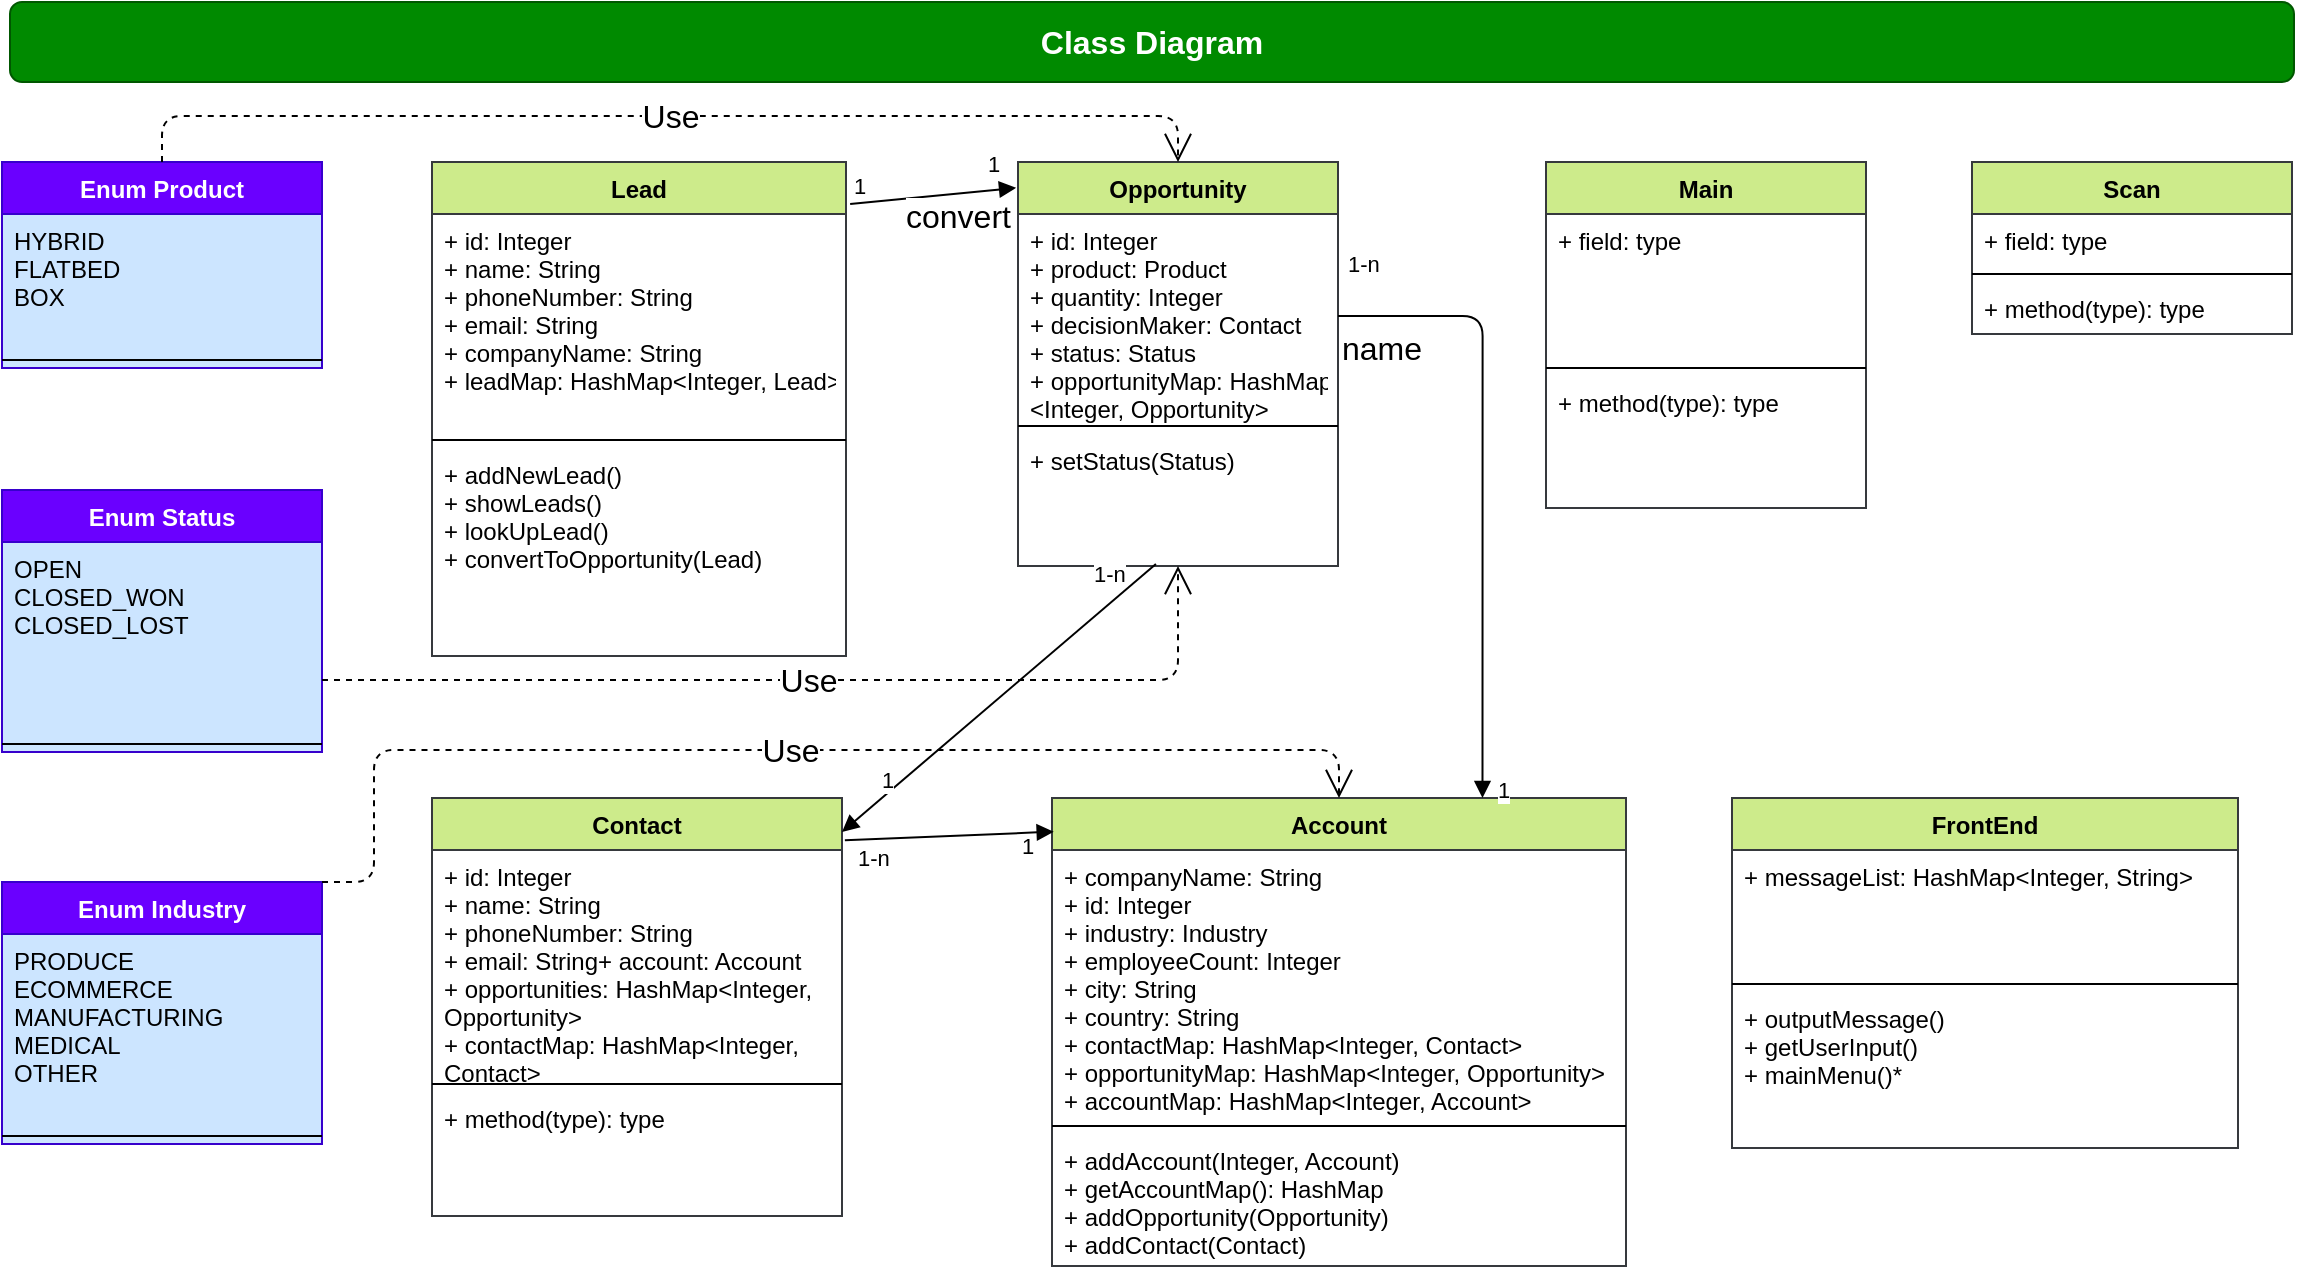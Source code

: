 <mxfile version="14.7.0" type="github">
  <diagram id="zRnogB2254eo7cq1ihcv" name="Page-1">
    <mxGraphModel dx="670" dy="1972" grid="0" gridSize="10" guides="1" tooltips="1" connect="1" arrows="1" fold="1" page="1" pageScale="1" pageWidth="827" pageHeight="1169" math="0" shadow="0">
      <root>
        <mxCell id="0" />
        <mxCell id="1" parent="0" />
        <mxCell id="IQnJFdTCfPWkzdvYTakq-2" value="&lt;font style=&quot;font-size: 16px&quot;&gt;&lt;b&gt;Class Diagram&lt;/b&gt;&lt;/font&gt;" style="rounded=1;whiteSpace=wrap;html=1;fillColor=#008a00;strokeColor=#005700;fontColor=#ffffff;" parent="1" vertex="1">
          <mxGeometry x="151" y="-140" width="1142" height="40" as="geometry" />
        </mxCell>
        <mxCell id="IQnJFdTCfPWkzdvYTakq-8" value="Enum Product&#xa;" style="swimlane;fontStyle=1;align=center;verticalAlign=top;childLayout=stackLayout;horizontal=1;startSize=26;horizontalStack=0;resizeParent=1;resizeParentMax=0;resizeLast=0;collapsible=1;marginBottom=0;fillColor=#6a00ff;strokeColor=#3700CC;swimlaneFillColor=#CCE5FF;fontColor=#ffffff;" parent="1" vertex="1">
          <mxGeometry x="147" y="-60" width="160" height="103" as="geometry" />
        </mxCell>
        <mxCell id="IQnJFdTCfPWkzdvYTakq-9" value="HYBRID&#xa;FLATBED&#xa;BOX&#xa;&#xa;" style="text;strokeColor=none;fillColor=none;align=left;verticalAlign=top;spacingLeft=4;spacingRight=4;overflow=hidden;rotatable=0;points=[[0,0.5],[1,0.5]];portConstraint=eastwest;" parent="IQnJFdTCfPWkzdvYTakq-8" vertex="1">
          <mxGeometry y="26" width="160" height="69" as="geometry" />
        </mxCell>
        <mxCell id="IQnJFdTCfPWkzdvYTakq-10" value="" style="line;strokeWidth=1;fillColor=none;align=left;verticalAlign=middle;spacingTop=-1;spacingLeft=3;spacingRight=3;rotatable=0;labelPosition=right;points=[];portConstraint=eastwest;" parent="IQnJFdTCfPWkzdvYTakq-8" vertex="1">
          <mxGeometry y="95" width="160" height="8" as="geometry" />
        </mxCell>
        <mxCell id="IQnJFdTCfPWkzdvYTakq-12" value="Contact" style="swimlane;fontStyle=1;align=center;verticalAlign=top;childLayout=stackLayout;horizontal=1;startSize=26;horizontalStack=0;resizeParent=1;resizeParentMax=0;resizeLast=0;collapsible=1;marginBottom=0;fillColor=#cdeb8b;strokeColor=#36393d;" parent="1" vertex="1">
          <mxGeometry x="362" y="258" width="205" height="209" as="geometry" />
        </mxCell>
        <mxCell id="IQnJFdTCfPWkzdvYTakq-13" value="+ id: Integer&#xa;+ name: String&#xa;+ phoneNumber: String&#xa;+ email: String+ account: Account&#xa;+ opportunities: HashMap&lt;Integer,&#xa;Opportunity&gt;&#xa;+ contactMap: HashMap&lt;Integer,&#xa;Contact&gt;&#xa;&#xa;&#xa;&#xa;" style="text;strokeColor=none;fillColor=none;align=left;verticalAlign=top;spacingLeft=4;spacingRight=4;overflow=hidden;rotatable=0;points=[[0,0.5],[1,0.5]];portConstraint=eastwest;" parent="IQnJFdTCfPWkzdvYTakq-12" vertex="1">
          <mxGeometry y="26" width="205" height="113" as="geometry" />
        </mxCell>
        <mxCell id="IQnJFdTCfPWkzdvYTakq-14" value="" style="line;strokeWidth=1;fillColor=none;align=left;verticalAlign=middle;spacingTop=-1;spacingLeft=3;spacingRight=3;rotatable=0;labelPosition=right;points=[];portConstraint=eastwest;" parent="IQnJFdTCfPWkzdvYTakq-12" vertex="1">
          <mxGeometry y="139" width="205" height="8" as="geometry" />
        </mxCell>
        <mxCell id="IQnJFdTCfPWkzdvYTakq-15" value="+ method(type): type" style="text;strokeColor=none;fillColor=none;align=left;verticalAlign=top;spacingLeft=4;spacingRight=4;overflow=hidden;rotatable=0;points=[[0,0.5],[1,0.5]];portConstraint=eastwest;" parent="IQnJFdTCfPWkzdvYTakq-12" vertex="1">
          <mxGeometry y="147" width="205" height="62" as="geometry" />
        </mxCell>
        <mxCell id="IQnJFdTCfPWkzdvYTakq-24" value="Main" style="swimlane;fontStyle=1;align=center;verticalAlign=top;childLayout=stackLayout;horizontal=1;startSize=26;horizontalStack=0;resizeParent=1;resizeParentMax=0;resizeLast=0;collapsible=1;marginBottom=0;fillColor=#cdeb8b;strokeColor=#36393d;" parent="1" vertex="1">
          <mxGeometry x="919" y="-60" width="160" height="173" as="geometry" />
        </mxCell>
        <mxCell id="IQnJFdTCfPWkzdvYTakq-25" value="+ field: type" style="text;strokeColor=none;fillColor=none;align=left;verticalAlign=top;spacingLeft=4;spacingRight=4;overflow=hidden;rotatable=0;points=[[0,0.5],[1,0.5]];portConstraint=eastwest;" parent="IQnJFdTCfPWkzdvYTakq-24" vertex="1">
          <mxGeometry y="26" width="160" height="73" as="geometry" />
        </mxCell>
        <mxCell id="IQnJFdTCfPWkzdvYTakq-26" value="" style="line;strokeWidth=1;fillColor=none;align=left;verticalAlign=middle;spacingTop=-1;spacingLeft=3;spacingRight=3;rotatable=0;labelPosition=right;points=[];portConstraint=eastwest;" parent="IQnJFdTCfPWkzdvYTakq-24" vertex="1">
          <mxGeometry y="99" width="160" height="8" as="geometry" />
        </mxCell>
        <mxCell id="IQnJFdTCfPWkzdvYTakq-27" value="+ method(type): type" style="text;strokeColor=none;fillColor=none;align=left;verticalAlign=top;spacingLeft=4;spacingRight=4;overflow=hidden;rotatable=0;points=[[0,0.5],[1,0.5]];portConstraint=eastwest;" parent="IQnJFdTCfPWkzdvYTakq-24" vertex="1">
          <mxGeometry y="107" width="160" height="66" as="geometry" />
        </mxCell>
        <mxCell id="IQnJFdTCfPWkzdvYTakq-40" value="Enum Status&#xa; " style="swimlane;fontStyle=1;align=center;verticalAlign=top;childLayout=stackLayout;horizontal=1;startSize=26;horizontalStack=0;resizeParent=1;resizeParentMax=0;resizeLast=0;collapsible=1;marginBottom=0;fillColor=#6a00ff;strokeColor=#3700CC;swimlaneFillColor=#CCE5FF;fontColor=#ffffff;" parent="1" vertex="1">
          <mxGeometry x="147" y="104" width="160" height="131" as="geometry" />
        </mxCell>
        <mxCell id="IQnJFdTCfPWkzdvYTakq-41" value="OPEN&#xa;CLOSED_WON&#xa;CLOSED_LOST&#xa;" style="text;strokeColor=none;fillColor=none;align=left;verticalAlign=top;spacingLeft=4;spacingRight=4;overflow=hidden;rotatable=0;points=[[0,0.5],[1,0.5]];portConstraint=eastwest;" parent="IQnJFdTCfPWkzdvYTakq-40" vertex="1">
          <mxGeometry y="26" width="160" height="97" as="geometry" />
        </mxCell>
        <mxCell id="IQnJFdTCfPWkzdvYTakq-42" value="" style="line;strokeWidth=1;fillColor=none;align=left;verticalAlign=middle;spacingTop=-1;spacingLeft=3;spacingRight=3;rotatable=0;labelPosition=right;points=[];portConstraint=eastwest;" parent="IQnJFdTCfPWkzdvYTakq-40" vertex="1">
          <mxGeometry y="123" width="160" height="8" as="geometry" />
        </mxCell>
        <mxCell id="IQnJFdTCfPWkzdvYTakq-44" value="Account" style="swimlane;fontStyle=1;align=center;verticalAlign=top;childLayout=stackLayout;horizontal=1;startSize=26;horizontalStack=0;resizeParent=1;resizeParentMax=0;resizeLast=0;collapsible=1;marginBottom=0;fillColor=#cdeb8b;strokeColor=#36393d;" parent="1" vertex="1">
          <mxGeometry x="672" y="258" width="287" height="234" as="geometry" />
        </mxCell>
        <mxCell id="IQnJFdTCfPWkzdvYTakq-45" value="+ companyName: String&#xa;+ id: Integer&#xa;+ industry: Industry&#xa;+ employeeCount: Integer&#xa;+ city: String&#xa;+ country: String&#xa;+ contactMap: HashMap&lt;Integer, Contact&gt;&#xa;+ opportunityMap: HashMap&lt;Integer, Opportunity&gt;&#xa;+ accountMap: HashMap&lt;Integer, Account&gt;" style="text;strokeColor=none;fillColor=none;align=left;verticalAlign=top;spacingLeft=4;spacingRight=4;overflow=hidden;rotatable=0;points=[[0,0.5],[1,0.5]];portConstraint=eastwest;" parent="IQnJFdTCfPWkzdvYTakq-44" vertex="1">
          <mxGeometry y="26" width="287" height="134" as="geometry" />
        </mxCell>
        <mxCell id="IQnJFdTCfPWkzdvYTakq-46" value="" style="line;strokeWidth=1;fillColor=none;align=left;verticalAlign=middle;spacingTop=-1;spacingLeft=3;spacingRight=3;rotatable=0;labelPosition=right;points=[];portConstraint=eastwest;" parent="IQnJFdTCfPWkzdvYTakq-44" vertex="1">
          <mxGeometry y="160" width="287" height="8" as="geometry" />
        </mxCell>
        <mxCell id="IQnJFdTCfPWkzdvYTakq-47" value="+ addAccount(Integer, Account)&#xa;+ getAccountMap(): HashMap&#xa;+ addOpportunity(Opportunity)&#xa;+ addContact(Contact)&#xa;&#xa;" style="text;strokeColor=none;fillColor=none;align=left;verticalAlign=top;spacingLeft=4;spacingRight=4;overflow=hidden;rotatable=0;points=[[0,0.5],[1,0.5]];portConstraint=eastwest;" parent="IQnJFdTCfPWkzdvYTakq-44" vertex="1">
          <mxGeometry y="168" width="287" height="66" as="geometry" />
        </mxCell>
        <mxCell id="IQnJFdTCfPWkzdvYTakq-48" value="Enum Industry&#xa;" style="swimlane;fontStyle=1;align=center;verticalAlign=top;childLayout=stackLayout;horizontal=1;startSize=26;horizontalStack=0;resizeParent=1;resizeParentMax=0;resizeLast=0;collapsible=1;marginBottom=0;fillColor=#6a00ff;strokeColor=#3700CC;swimlaneFillColor=#CCE5FF;fontColor=#ffffff;" parent="1" vertex="1">
          <mxGeometry x="147" y="300" width="160" height="131" as="geometry" />
        </mxCell>
        <mxCell id="IQnJFdTCfPWkzdvYTakq-49" value="PRODUCE&#xa;ECOMMERCE&#xa;MANUFACTURING&#xa;MEDICAL&#xa;OTHER&#xa;" style="text;strokeColor=none;fillColor=none;align=left;verticalAlign=top;spacingLeft=4;spacingRight=4;overflow=hidden;rotatable=0;points=[[0,0.5],[1,0.5]];portConstraint=eastwest;" parent="IQnJFdTCfPWkzdvYTakq-48" vertex="1">
          <mxGeometry y="26" width="160" height="97" as="geometry" />
        </mxCell>
        <mxCell id="IQnJFdTCfPWkzdvYTakq-50" value="" style="line;strokeWidth=1;fillColor=none;align=left;verticalAlign=middle;spacingTop=-1;spacingLeft=3;spacingRight=3;rotatable=0;labelPosition=right;points=[];portConstraint=eastwest;" parent="IQnJFdTCfPWkzdvYTakq-48" vertex="1">
          <mxGeometry y="123" width="160" height="8" as="geometry" />
        </mxCell>
        <mxCell id="IQnJFdTCfPWkzdvYTakq-51" value="FrontEnd" style="swimlane;fontStyle=1;align=center;verticalAlign=top;childLayout=stackLayout;horizontal=1;startSize=26;horizontalStack=0;resizeParent=1;resizeParentMax=0;resizeLast=0;collapsible=1;marginBottom=0;fillColor=#cdeb8b;strokeColor=#36393d;" parent="1" vertex="1">
          <mxGeometry x="1012" y="258" width="253" height="175" as="geometry" />
        </mxCell>
        <mxCell id="IQnJFdTCfPWkzdvYTakq-52" value="+ messageList: HashMap&lt;Integer, String&gt;" style="text;strokeColor=none;fillColor=none;align=left;verticalAlign=top;spacingLeft=4;spacingRight=4;overflow=hidden;rotatable=0;points=[[0,0.5],[1,0.5]];portConstraint=eastwest;" parent="IQnJFdTCfPWkzdvYTakq-51" vertex="1">
          <mxGeometry y="26" width="253" height="63" as="geometry" />
        </mxCell>
        <mxCell id="IQnJFdTCfPWkzdvYTakq-53" value="" style="line;strokeWidth=1;fillColor=none;align=left;verticalAlign=middle;spacingTop=-1;spacingLeft=3;spacingRight=3;rotatable=0;labelPosition=right;points=[];portConstraint=eastwest;" parent="IQnJFdTCfPWkzdvYTakq-51" vertex="1">
          <mxGeometry y="89" width="253" height="8" as="geometry" />
        </mxCell>
        <mxCell id="IQnJFdTCfPWkzdvYTakq-54" value="+ outputMessage()&#xa;+ getUserInput()&#xa;+ mainMenu()*&#xa;&#xa;" style="text;strokeColor=none;fillColor=none;align=left;verticalAlign=top;spacingLeft=4;spacingRight=4;overflow=hidden;rotatable=0;points=[[0,0.5],[1,0.5]];portConstraint=eastwest;" parent="IQnJFdTCfPWkzdvYTakq-51" vertex="1">
          <mxGeometry y="97" width="253" height="78" as="geometry" />
        </mxCell>
        <mxCell id="IQnJFdTCfPWkzdvYTakq-55" value="Lead" style="swimlane;fontStyle=1;align=center;verticalAlign=top;childLayout=stackLayout;horizontal=1;startSize=26;horizontalStack=0;resizeParent=1;resizeParentMax=0;resizeLast=0;collapsible=1;marginBottom=0;fillColor=#cdeb8b;strokeColor=#36393d;" parent="1" vertex="1">
          <mxGeometry x="362" y="-60" width="207" height="247" as="geometry" />
        </mxCell>
        <mxCell id="IQnJFdTCfPWkzdvYTakq-56" value="+ id: Integer&#xa;+ name: String&#xa;+ phoneNumber: String&#xa;+ email: String&#xa;+ companyName: String&#xa;+ leadMap: HashMap&lt;Integer, Lead&gt;&#xa;" style="text;strokeColor=none;fillColor=none;align=left;verticalAlign=top;spacingLeft=4;spacingRight=4;overflow=hidden;rotatable=0;points=[[0,0.5],[1,0.5]];portConstraint=eastwest;" parent="IQnJFdTCfPWkzdvYTakq-55" vertex="1">
          <mxGeometry y="26" width="207" height="109" as="geometry" />
        </mxCell>
        <mxCell id="IQnJFdTCfPWkzdvYTakq-57" value="" style="line;strokeWidth=1;fillColor=none;align=left;verticalAlign=middle;spacingTop=-1;spacingLeft=3;spacingRight=3;rotatable=0;labelPosition=right;points=[];portConstraint=eastwest;" parent="IQnJFdTCfPWkzdvYTakq-55" vertex="1">
          <mxGeometry y="135" width="207" height="8" as="geometry" />
        </mxCell>
        <mxCell id="IQnJFdTCfPWkzdvYTakq-58" value="+ addNewLead()&#xa;+ showLeads()&#xa;+ lookUpLead()&#xa;+ convertToOpportunity(Lead)&#xa;&#xa;&#xa;&#xa;" style="text;strokeColor=none;fillColor=none;align=left;verticalAlign=top;spacingLeft=4;spacingRight=4;overflow=hidden;rotatable=0;points=[[0,0.5],[1,0.5]];portConstraint=eastwest;" parent="IQnJFdTCfPWkzdvYTakq-55" vertex="1">
          <mxGeometry y="143" width="207" height="104" as="geometry" />
        </mxCell>
        <mxCell id="IQnJFdTCfPWkzdvYTakq-59" value="Scan" style="swimlane;fontStyle=1;align=center;verticalAlign=top;childLayout=stackLayout;horizontal=1;startSize=26;horizontalStack=0;resizeParent=1;resizeParentMax=0;resizeLast=0;collapsible=1;marginBottom=0;fillColor=#cdeb8b;strokeColor=#36393d;" parent="1" vertex="1">
          <mxGeometry x="1132" y="-60" width="160" height="86" as="geometry" />
        </mxCell>
        <mxCell id="IQnJFdTCfPWkzdvYTakq-60" value="+ field: type" style="text;strokeColor=none;fillColor=none;align=left;verticalAlign=top;spacingLeft=4;spacingRight=4;overflow=hidden;rotatable=0;points=[[0,0.5],[1,0.5]];portConstraint=eastwest;" parent="IQnJFdTCfPWkzdvYTakq-59" vertex="1">
          <mxGeometry y="26" width="160" height="26" as="geometry" />
        </mxCell>
        <mxCell id="IQnJFdTCfPWkzdvYTakq-61" value="" style="line;strokeWidth=1;fillColor=none;align=left;verticalAlign=middle;spacingTop=-1;spacingLeft=3;spacingRight=3;rotatable=0;labelPosition=right;points=[];portConstraint=eastwest;" parent="IQnJFdTCfPWkzdvYTakq-59" vertex="1">
          <mxGeometry y="52" width="160" height="8" as="geometry" />
        </mxCell>
        <mxCell id="IQnJFdTCfPWkzdvYTakq-62" value="+ method(type): type" style="text;strokeColor=none;fillColor=none;align=left;verticalAlign=top;spacingLeft=4;spacingRight=4;overflow=hidden;rotatable=0;points=[[0,0.5],[1,0.5]];portConstraint=eastwest;" parent="IQnJFdTCfPWkzdvYTakq-59" vertex="1">
          <mxGeometry y="60" width="160" height="26" as="geometry" />
        </mxCell>
        <mxCell id="IQnJFdTCfPWkzdvYTakq-64" value="Opportunity" style="swimlane;fontStyle=1;align=center;verticalAlign=top;childLayout=stackLayout;horizontal=1;startSize=26;horizontalStack=0;resizeParent=1;resizeParentMax=0;resizeLast=0;collapsible=1;marginBottom=0;fillColor=#cdeb8b;strokeColor=#36393d;" parent="1" vertex="1">
          <mxGeometry x="655" y="-60" width="160" height="202" as="geometry" />
        </mxCell>
        <mxCell id="IQnJFdTCfPWkzdvYTakq-65" value="+ id: Integer&#xa;+ product: Product&#xa;+ quantity: Integer&#xa;+ decisionMaker: Contact&#xa;+ status: Status&#xa;+ opportunityMap: HashMap&#xa;&lt;Integer, Opportunity&gt;&#xa;&#xa;&#xa;&#xa;" style="text;strokeColor=none;fillColor=none;align=left;verticalAlign=top;spacingLeft=4;spacingRight=4;overflow=hidden;rotatable=0;points=[[0,0.5],[1,0.5]];portConstraint=eastwest;" parent="IQnJFdTCfPWkzdvYTakq-64" vertex="1">
          <mxGeometry y="26" width="160" height="102" as="geometry" />
        </mxCell>
        <mxCell id="IQnJFdTCfPWkzdvYTakq-66" value="" style="line;strokeWidth=1;fillColor=none;align=left;verticalAlign=middle;spacingTop=-1;spacingLeft=3;spacingRight=3;rotatable=0;labelPosition=right;points=[];portConstraint=eastwest;" parent="IQnJFdTCfPWkzdvYTakq-64" vertex="1">
          <mxGeometry y="128" width="160" height="8" as="geometry" />
        </mxCell>
        <mxCell id="IQnJFdTCfPWkzdvYTakq-67" value="+ setStatus(Status)" style="text;strokeColor=none;fillColor=none;align=left;verticalAlign=top;spacingLeft=4;spacingRight=4;overflow=hidden;rotatable=0;points=[[0,0.5],[1,0.5]];portConstraint=eastwest;" parent="IQnJFdTCfPWkzdvYTakq-64" vertex="1">
          <mxGeometry y="136" width="160" height="66" as="geometry" />
        </mxCell>
        <mxCell id="IQnJFdTCfPWkzdvYTakq-68" value="convert" style="endArrow=block;endFill=1;html=1;align=left;verticalAlign=top;fontSize=16;exitX=1.01;exitY=-0.046;exitDx=0;exitDy=0;exitPerimeter=0;entryX=-0.006;entryY=0.064;entryDx=0;entryDy=0;entryPerimeter=0;" parent="1" source="IQnJFdTCfPWkzdvYTakq-56" target="IQnJFdTCfPWkzdvYTakq-64" edge="1">
          <mxGeometry x="-0.356" y="7" relative="1" as="geometry">
            <mxPoint x="638" y="139" as="sourcePoint" />
            <mxPoint x="798" y="139" as="targetPoint" />
            <mxPoint as="offset" />
          </mxGeometry>
        </mxCell>
        <mxCell id="IQnJFdTCfPWkzdvYTakq-69" value="1" style="edgeLabel;resizable=0;html=1;align=left;verticalAlign=bottom;" parent="IQnJFdTCfPWkzdvYTakq-68" connectable="0" vertex="1">
          <mxGeometry x="-1" relative="1" as="geometry" />
        </mxCell>
        <mxCell id="IQnJFdTCfPWkzdvYTakq-70" value="1" style="edgeLabel;resizable=0;html=1;align=left;verticalAlign=bottom;" parent="1" connectable="0" vertex="1">
          <mxGeometry x="581.07" y="-29.014" as="geometry">
            <mxPoint x="57" y="-21" as="offset" />
          </mxGeometry>
        </mxCell>
        <mxCell id="IQnJFdTCfPWkzdvYTakq-71" value="" style="endArrow=block;endFill=1;html=1;align=left;verticalAlign=top;fontSize=16;exitX=0.431;exitY=0.985;exitDx=0;exitDy=0;exitPerimeter=0;" parent="1" source="IQnJFdTCfPWkzdvYTakq-67" target="IQnJFdTCfPWkzdvYTakq-12" edge="1">
          <mxGeometry x="-1" relative="1" as="geometry">
            <mxPoint x="737" y="163" as="sourcePoint" />
            <mxPoint x="897" y="163" as="targetPoint" />
          </mxGeometry>
        </mxCell>
        <mxCell id="IQnJFdTCfPWkzdvYTakq-72" value="1-n" style="edgeLabel;resizable=0;html=1;align=left;verticalAlign=bottom;" parent="IQnJFdTCfPWkzdvYTakq-71" connectable="0" vertex="1">
          <mxGeometry x="-1" relative="1" as="geometry">
            <mxPoint x="-33" y="13" as="offset" />
          </mxGeometry>
        </mxCell>
        <mxCell id="IQnJFdTCfPWkzdvYTakq-73" value="1" style="edgeLabel;resizable=0;html=1;align=left;verticalAlign=bottom;" parent="1" connectable="0" vertex="1">
          <mxGeometry x="585.0" y="257.996" as="geometry" />
        </mxCell>
        <mxCell id="IQnJFdTCfPWkzdvYTakq-74" value="" style="endArrow=block;endFill=1;html=1;align=left;verticalAlign=top;fontSize=16;entryX=0.003;entryY=0.072;entryDx=0;entryDy=0;entryPerimeter=0;exitX=1.007;exitY=0.101;exitDx=0;exitDy=0;exitPerimeter=0;" parent="1" source="IQnJFdTCfPWkzdvYTakq-12" target="IQnJFdTCfPWkzdvYTakq-44" edge="1">
          <mxGeometry x="-1" relative="1" as="geometry">
            <mxPoint x="733.96" y="127.026" as="sourcePoint" />
            <mxPoint x="575.6" y="268" as="targetPoint" />
          </mxGeometry>
        </mxCell>
        <mxCell id="IQnJFdTCfPWkzdvYTakq-76" value="1-n" style="edgeLabel;resizable=0;html=1;align=left;verticalAlign=bottom;" parent="1" connectable="0" vertex="1">
          <mxGeometry x="573.0" y="296.996" as="geometry" />
        </mxCell>
        <mxCell id="IQnJFdTCfPWkzdvYTakq-77" value="1" style="edgeLabel;resizable=0;html=1;align=left;verticalAlign=bottom;" parent="1" connectable="0" vertex="1">
          <mxGeometry x="655.0" y="290.996" as="geometry" />
        </mxCell>
        <mxCell id="IQnJFdTCfPWkzdvYTakq-78" value="Use" style="endArrow=open;endSize=12;dashed=1;html=1;fontSize=16;edgeStyle=orthogonalEdgeStyle;" parent="1" source="IQnJFdTCfPWkzdvYTakq-41" target="IQnJFdTCfPWkzdvYTakq-67" edge="1">
          <mxGeometry width="160" relative="1" as="geometry">
            <mxPoint x="331" y="216" as="sourcePoint" />
            <mxPoint x="491" y="216" as="targetPoint" />
            <Array as="points">
              <mxPoint x="735" y="199" />
            </Array>
          </mxGeometry>
        </mxCell>
        <mxCell id="IQnJFdTCfPWkzdvYTakq-79" value="Use" style="endArrow=open;endSize=12;dashed=1;html=1;fontSize=16;edgeStyle=orthogonalEdgeStyle;entryX=0.5;entryY=0;entryDx=0;entryDy=0;exitX=1;exitY=0;exitDx=0;exitDy=0;" parent="1" source="IQnJFdTCfPWkzdvYTakq-48" target="IQnJFdTCfPWkzdvYTakq-44" edge="1">
          <mxGeometry width="160" relative="1" as="geometry">
            <mxPoint x="317" y="209" as="sourcePoint" />
            <mxPoint x="745" y="123" as="targetPoint" />
            <Array as="points">
              <mxPoint x="333" y="300" />
              <mxPoint x="333" y="234" />
              <mxPoint x="816" y="234" />
            </Array>
          </mxGeometry>
        </mxCell>
        <mxCell id="IQnJFdTCfPWkzdvYTakq-80" value="Use" style="endArrow=open;endSize=12;dashed=1;html=1;fontSize=16;edgeStyle=orthogonalEdgeStyle;entryX=0.5;entryY=0;entryDx=0;entryDy=0;exitX=0.5;exitY=0;exitDx=0;exitDy=0;" parent="1" source="IQnJFdTCfPWkzdvYTakq-8" target="IQnJFdTCfPWkzdvYTakq-64" edge="1">
          <mxGeometry width="160" relative="1" as="geometry">
            <mxPoint x="204" y="-17" as="sourcePoint" />
            <mxPoint x="712.5" y="-59" as="targetPoint" />
            <Array as="points">
              <mxPoint x="227" y="-83" />
              <mxPoint x="735" y="-83" />
            </Array>
          </mxGeometry>
        </mxCell>
        <mxCell id="IQnJFdTCfPWkzdvYTakq-81" value="name" style="endArrow=block;endFill=1;html=1;edgeStyle=orthogonalEdgeStyle;align=left;verticalAlign=top;fontSize=16;entryX=0.75;entryY=0;entryDx=0;entryDy=0;" parent="1" source="IQnJFdTCfPWkzdvYTakq-65" target="IQnJFdTCfPWkzdvYTakq-44" edge="1">
          <mxGeometry x="-1" relative="1" as="geometry">
            <mxPoint x="680" y="135" as="sourcePoint" />
            <mxPoint x="840" y="135" as="targetPoint" />
          </mxGeometry>
        </mxCell>
        <mxCell id="IQnJFdTCfPWkzdvYTakq-82" value="1" style="edgeLabel;resizable=0;html=1;align=left;verticalAlign=bottom;" parent="IQnJFdTCfPWkzdvYTakq-81" connectable="0" vertex="1">
          <mxGeometry x="-1" relative="1" as="geometry">
            <mxPoint x="78" y="245" as="offset" />
          </mxGeometry>
        </mxCell>
        <mxCell id="IQnJFdTCfPWkzdvYTakq-83" value="1-n" style="edgeLabel;resizable=0;html=1;align=left;verticalAlign=bottom;" parent="1" connectable="0" vertex="1">
          <mxGeometry x="818" y="-0.004" as="geometry" />
        </mxCell>
      </root>
    </mxGraphModel>
  </diagram>
</mxfile>
